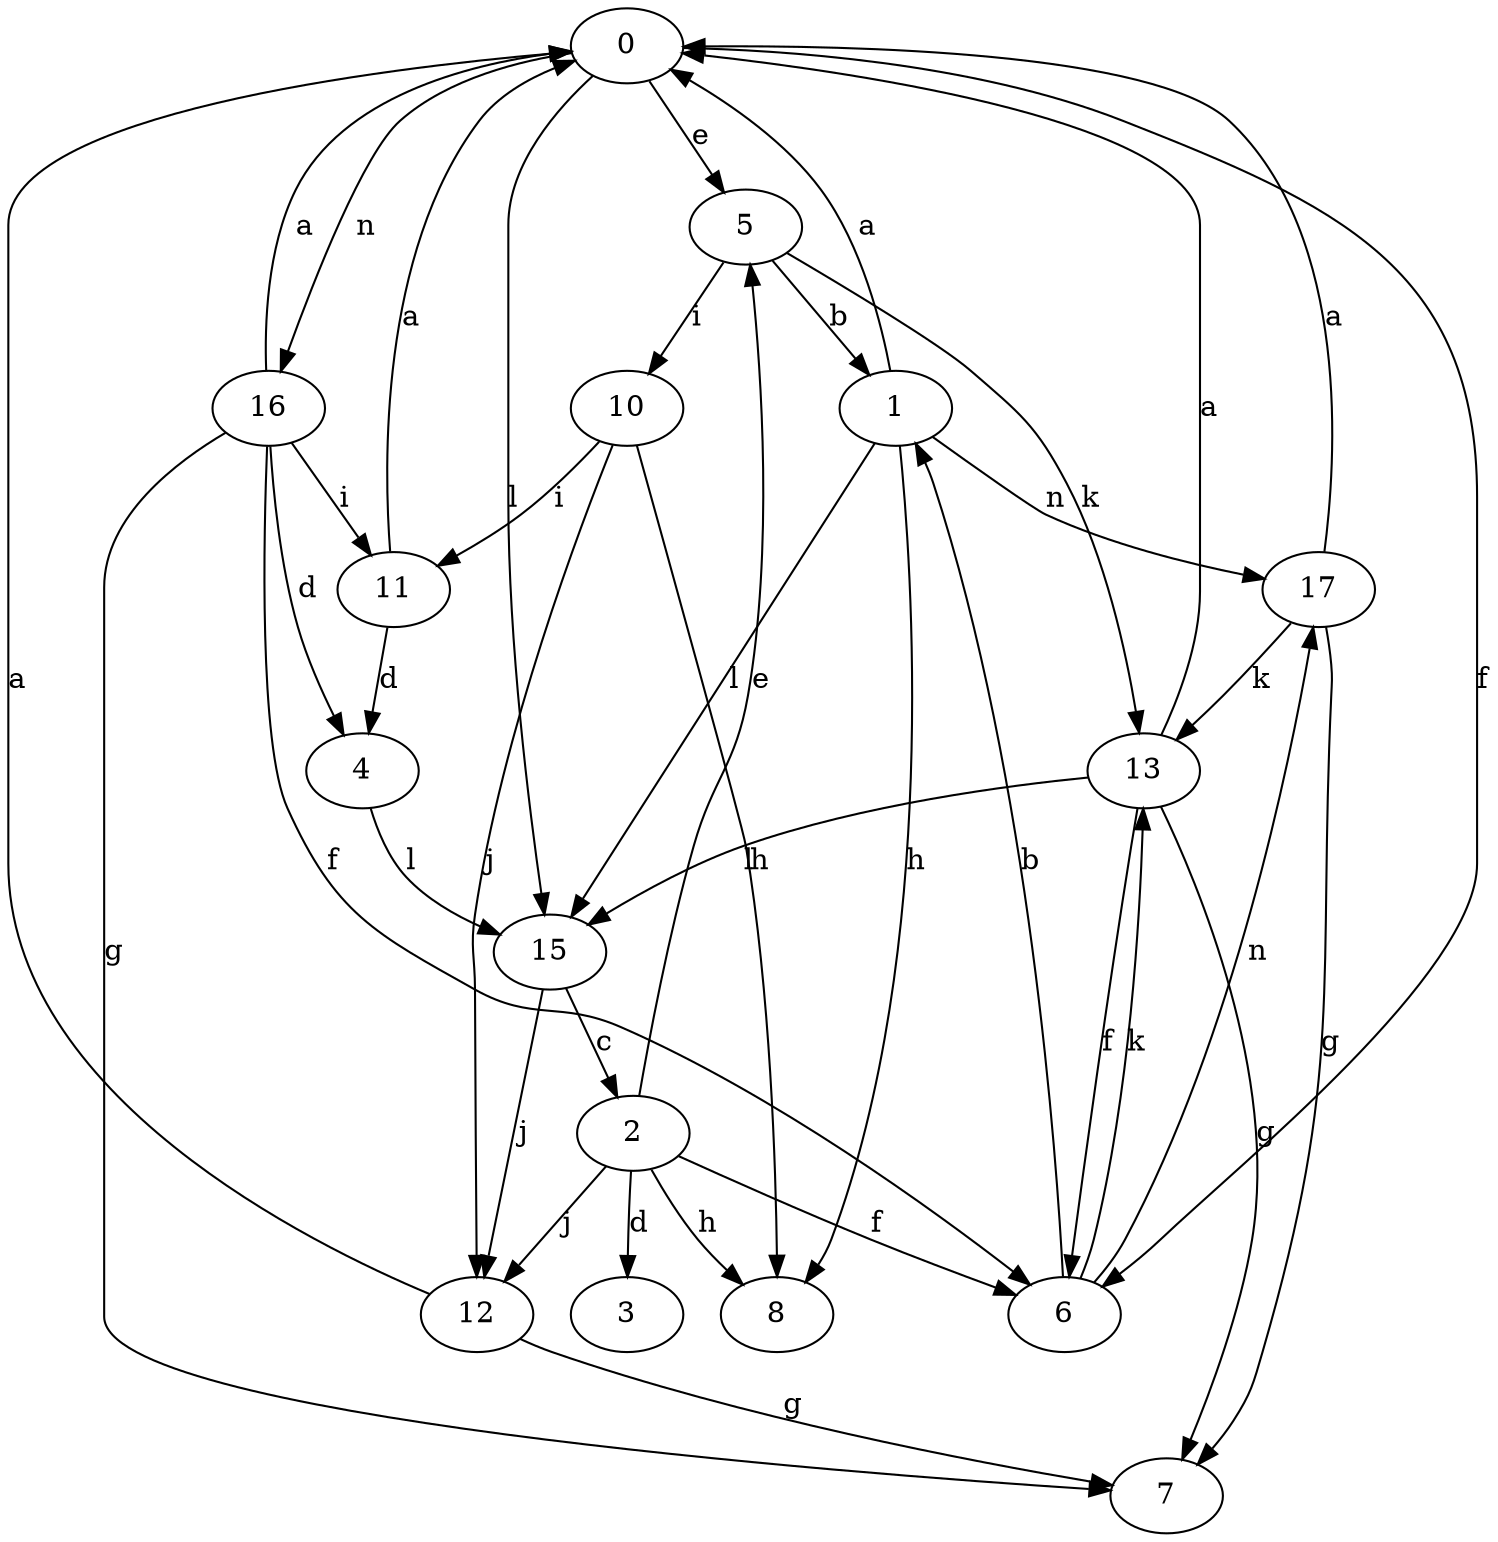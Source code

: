 strict digraph  {
0;
1;
2;
3;
4;
5;
6;
7;
8;
10;
11;
12;
13;
15;
16;
17;
0 -> 5  [label=e];
0 -> 6  [label=f];
0 -> 15  [label=l];
0 -> 16  [label=n];
1 -> 0  [label=a];
1 -> 8  [label=h];
1 -> 15  [label=l];
1 -> 17  [label=n];
2 -> 3  [label=d];
2 -> 5  [label=e];
2 -> 6  [label=f];
2 -> 8  [label=h];
2 -> 12  [label=j];
4 -> 15  [label=l];
5 -> 1  [label=b];
5 -> 10  [label=i];
5 -> 13  [label=k];
6 -> 1  [label=b];
6 -> 13  [label=k];
6 -> 17  [label=n];
10 -> 8  [label=h];
10 -> 11  [label=i];
10 -> 12  [label=j];
11 -> 0  [label=a];
11 -> 4  [label=d];
12 -> 0  [label=a];
12 -> 7  [label=g];
13 -> 0  [label=a];
13 -> 6  [label=f];
13 -> 7  [label=g];
13 -> 15  [label=l];
15 -> 2  [label=c];
15 -> 12  [label=j];
16 -> 0  [label=a];
16 -> 4  [label=d];
16 -> 6  [label=f];
16 -> 7  [label=g];
16 -> 11  [label=i];
17 -> 0  [label=a];
17 -> 7  [label=g];
17 -> 13  [label=k];
}
